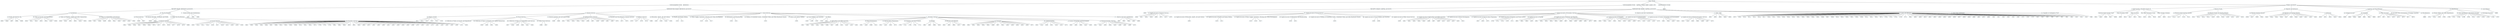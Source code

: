 graph g {
node [fontsize = "16", shape = "record", height=0.1, color=lightblue2];
edge [];
n0_0[label="Major Heads"];
n1_1[label="CONSOLIDATED FUND – REVENUE"];
n2_2[label="RECEIPT HEADS (REVENUE ACCOUNT)"];
n3_3[label="A. Tax Revenue"];
n4_4[label="(a) Goods and Services Tax"];
n5_5[label="0005"];
n5_6[label="0006"];
n5_7[label="0007"];
n5_8[label="0008"];
n5_9[label="0009"];
n4_10[label="(b) Taxes on Income and Expenditure"];
n5_11[label="0020"];
n5_12[label="0021"];
n5_13[label="0022"];
n5_14[label="0023"];
n5_15[label="0024"];
n5_16[label="0026"];
n5_17[label="0028"];
n4_18[label="(c) Taxes on Property ,Capital and other transactions"];
n5_19[label="0029"];
n5_20[label="0030"];
n5_21[label="0031"];
n5_22[label="0032"];
n5_23[label="0034"];
n5_24[label="0035"];
n4_25[label="(d) Taxes on Commodities and Services"];
n5_26[label="0036"];
n5_27[label="0037"];
n5_28[label="0038"];
n5_29[label="0039"];
n5_30[label="0040"];
n5_31[label="0041"];
n5_32[label="0042"];
n5_33[label="0043"];
n5_34[label="0044"];
n5_35[label="0045"];
n3_36[label="B. Non-Tax Revenue"];
n4_37[label="(a) Fiscal Services"];
n5_38[label="0046"];
n5_39[label="0047"];
n4_40[label="(b) Interest Receipts, Dividends and Profits"];
n5_41[label="0049"];
n5_42[label="0050"];
n4_43[label="(c) Other Non-Tax Revenue"];
n5_44[label="(i) General Services"];
n6_45[label="0051"];
n6_46[label="0055"];
n6_47[label="0056"];
n6_48[label="0057"];
n6_49[label="0058"];
n6_50[label="0059"];
n6_51[label="0070"];
n6_52[label="0071"];
n6_53[label="0075"];
n6_54[label="0076"];
n6_55[label="0077"];
n6_56[label="0078"];
n6_57[label="0079"];
n6_58[label="0080"];
n5_59[label="(ii) Social Services"];
n6_60[label="0202"];
n6_61[label="0210"];
n6_62[label="0211"];
n6_63[label="0215"];
n6_64[label="0216"];
n6_65[label="0217"];
n6_66[label="0220"];
n6_67[label="0221"];
n6_68[label="0230"];
n6_69[label="0235"];
n6_70[label="0250"];
n5_71[label="(iii) Economic Services"];
n6_72[label="0401"];
n6_73[label="0403"];
n6_74[label="0404"];
n6_75[label="0405"];
n6_76[label="0406"];
n6_77[label="0407"];
n6_78[label="0408"];
n6_79[label="0415"];
n6_80[label="0425"];
n6_81[label="0435"];
n6_82[label="0506"];
n6_83[label="0515"];
n6_84[label="0551"];
n6_85[label="0552"];
n6_86[label="0575"];
n6_87[label="0700"];
n6_88[label="0701"];
n6_89[label="0702"];
n6_90[label="0801"];
n6_91[label="0802"];
n6_92[label="0803"];
n6_93[label="0810"];
n6_94[label="0851"];
n6_95[label="0852"];
n6_96[label="0853"];
n6_97[label="0875"];
n6_98[label="1001"];
n6_99[label="1002"];
n6_100[label="1003"];
n6_101[label="1051"];
n6_102[label="1052"];
n6_103[label="1053"];
n6_104[label="1054"];
n6_105[label="1055"];
n6_106[label="1056"];
n6_107[label="1075"];
n6_108[label="1201"];
n6_109[label="1225"];
n6_110[label="1275"];
n6_111[label="1401"];
n6_112[label="1425"];
n6_113[label="1452"];
n6_114[label="1453"];
n6_115[label="1456"];
n6_116[label="1475"];
n3_117[label="C - Grants-In-Aid and Contributions"];
n4_118[label="1601"];
n4_119[label="1605"];
n4_120[label="1606"];
n2_121[label="EXPENDITURE HEADS (REVENUE ACCOUNT)"];
n3_122[label="A. General Services"];
n4_123[label="(a) Organs of State"];
n5_124[label="2011"];
n5_125[label="2012"];
n5_126[label="2013"];
n5_127[label="2014"];
n5_128[label="2015"];
n5_129[label="2016"];
n4_130[label="(b) Fiscal Services"];
n5_131[label="(i) Collection of Taxes on Income and Expenditure"];
n6_132[label="2020"];
n5_133[label="(ii) Collection of Taxes on Property and Capital transactions"];
n6_134[label="2029"];
n6_135[label="2030"];
n6_136[label="2031"];
n6_137[label="2035"];
n5_138[label="(iii) Collection of Taxes on Commodities and Services"];
n6_139[label="2037"];
n6_140[label="2038"];
n6_141[label="2039"];
n6_142[label="2040"];
n6_143[label="2041"];
n6_144[label="2045"];
n5_145[label="(iv) Other Fiscal Services"];
n6_146[label="2046"];
n6_147[label="2047"];
n4_148[label="(c) Interest payment and servicing of Debt"];
n5_149[label="2048"];
n5_150[label="2049"];
n4_151[label="(d) Administrative Services"];
n5_152[label="2051"];
n5_153[label="2052"];
n5_154[label="2053"];
n5_155[label="2054"];
n5_156[label="2055"];
n5_157[label="2056"];
n5_158[label="2057"];
n5_159[label="2058"];
n5_160[label="2059"];
n5_161[label="2061"];
n5_162[label="2062"];
n5_163[label="2070"];
n4_164[label="(e) Pensions and Miscellaneous General Services"];
n5_165[label="2071"];
n5_166[label="2075"];
n4_167[label="(f) Defence Services"];
n5_168[label="2076"];
n5_169[label="2077"];
n5_170[label="2078"];
n5_171[label="2079"];
n5_172[label="2080"];
n3_173[label="B - Social Services"];
n4_174[label="(a) Education, Sports, Art and Culture"];
n5_175[label="2202"];
n5_176[label="2203"];
n5_177[label="2204"];
n5_178[label="2205"];
n4_179[label="(b) Health and Family Welfare"];
n5_180[label="2210"];
n5_181[label="2211"];
n4_182[label="(c) Water Supply, Sanitation, Housing and Urban Development"];
n5_183[label="2215"];
n5_184[label="2216"];
n5_185[label="2217"];
n4_186[label="(d) Information and Broadcasting"];
n5_187[label="2220"];
n5_188[label="2221"];
n4_189[label="(e) Welfare of Scheduled Castes, Scheduled Tribes and Other Backward Classes"];
n5_190[label="2225"];
n4_191[label="(f) Labour and Labour Welfare"];
n5_192[label="2230"];
n4_193[label="(g) Social Welfare and Nutrition"];
n5_194[label="2235"];
n5_195[label="2236"];
n5_196[label="2245"];
n4_197[label="(h) Others"];
n5_198[label="2250"];
n5_199[label="2251"];
n4_200[label="C - Economic Services"];
n5_201[label="(a) Agriculture and Allied Activities"];
n6_202[label="2401"];
n6_203[label="2402"];
n6_204[label="2403"];
n6_205[label="2404"];
n6_206[label="2405"];
n6_207[label="2406"];
n6_208[label="2407"];
n6_209[label="2408"];
n6_210[label="2415"];
n6_211[label="2416"];
n6_212[label="2425"];
n6_213[label="2435"];
n5_214[label="(b) Rural Development"];
n6_215[label="2501"];
n6_216[label="2505"];
n6_217[label="2506"];
n6_218[label="2515"];
n5_219[label="(c) Special Areas Programmes"];
n6_220[label="2551"];
n6_221[label="2552"];
n6_222[label="2553"];
n6_223[label="2575"];
n5_224[label="(d) Irrigation and Flood Control"];
n6_225[label="2700"];
n6_226[label="2701"];
n6_227[label="2702"];
n6_228[label="2705"];
n6_229[label="2711"];
n5_230[label="(e) Energy"];
n6_231[label="2801"];
n6_232[label="2802"];
n6_233[label="2803"];
n6_234[label="2810"];
n5_235[label="(f) Industry and Minerals"];
n6_236[label="2851"];
n6_237[label="2852"];
n6_238[label="2853"];
n6_239[label="2875"];
n6_240[label="2885"];
n5_241[label="(g) Transport"];
n6_242[label="3001"];
n6_243[label="3002"];
n6_244[label="3003"];
n6_245[label="3004"];
n6_246[label="3005"];
n6_247[label="3006"];
n6_248[label="3007"];
n6_249[label="3051"];
n6_250[label="3052"];
n6_251[label="3053"];
n6_252[label="3054"];
n6_253[label="3055"];
n6_254[label="3056"];
n6_255[label="3075"];
n5_256[label="(h) Communications"];
n6_257[label="3201"];
n6_258[label="3225"];
n6_259[label="3230"];
n6_260[label="3231"];
n6_261[label="3232"];
n6_262[label="3252"];
n6_263[label="3275"];
n5_264[label="(i) Science Technology and Environment"];
n6_265[label="3401"];
n6_266[label="3402"];
n6_267[label="3403"];
n6_268[label="3425"];
n6_269[label="3435"];
n5_270[label="(j) General Economic Services"];
n6_271[label="3451"];
n6_272[label="3452"];
n6_273[label="3453"];
n6_274[label="3454"];
n6_275[label="3455"];
n6_276[label="3456"];
n6_277[label="3465"];
n6_278[label="3466"];
n6_279[label="3475"];
n4_280[label="D - Grants-in-aid and contributions"];
n5_281[label="3601"];
n5_282[label="3602"];
n5_283[label="3604"];
n5_284[label="3605"];
n5_285[label="3606"];
n1_286[label="CONSOLIDATED FUND – CAPITAL PUBLIC DEBT, LOANS, ETC."];
n2_287[label="RECEIPTS HEADS (CAPITAL ACCOUNT)"];
n3_288[label="4000"];
n2_289[label="EXPENDITURE HEADS (CAPITAL ACCOUNT)"];
n3_290[label="A. Capital Account of General Services"];
n4_291[label="4046"];
n4_292[label="4047"];
n4_293[label="4055"];
n4_294[label="4058"];
n4_295[label="4059"];
n4_296[label="4070"];
n4_297[label="4075"];
n4_298[label="4076"];
n3_299[label="B. Capital Account of Social Services"];
n4_300[label="(a) Capital Account of Education, Sports, Art and Culture"];
n5_301[label="4202"];
n4_302[label="(b) Capital Account of Health and Family Welfare"];
n5_303[label="4210"];
n5_304[label="4211"];
n4_305[label="(c) Capital Account of Water Supply, Sanitation, Housing and Urban Development"];
n5_306[label="4215"];
n5_307[label="4216"];
n5_308[label="4217"];
n4_309[label="(d) Capital Account of Information and Broadcasting"];
n5_310[label="4220"];
n5_311[label="4221"];
n4_312[label="(e) Capital Account of Welfare of Scheduled Castes, Scheduled Tribes and other Backward Classes"];
n5_313[label="4225"];
n4_314[label="(g) Capital Account of Social Welfare and Nutrition"];
n5_315[label="4235"];
n5_316[label="4236"];
n4_317[label="(h) Capital Account of Other Social Services"];
n5_318[label="4250"];
n3_319[label="C. Capital Accounts of Economic Services"];
n4_320[label="(a) Capital Account of Agriculture and Allied Activities"];
n5_321[label="4401"];
n5_322[label="4402"];
n5_323[label="4403"];
n5_324[label="4404"];
n5_325[label="4405"];
n5_326[label="4406"];
n5_327[label="4407"];
n5_328[label="4408"];
n5_329[label="4415"];
n5_330[label="4416"];
n5_331[label="4425"];
n5_332[label="4435"];
n4_333[label="(b) Capital Account of Rural Development"];
n5_334[label="4515"];
n4_335[label="(c) Capital Account of Special Areas Programme"];
n5_336[label="4551"];
n5_337[label="4552"];
n5_338[label="4575"];
n4_339[label="(d) Capital Account of Irrigation and Flood Control"];
n5_340[label="4700"];
n5_341[label="4701"];
n5_342[label="4702"];
n5_343[label="4705"];
n5_344[label="4711"];
n4_345[label="(e) Capital Account of Energy"];
n5_346[label="4801"];
n5_347[label="4802"];
n5_348[label="4803"];
n5_349[label="4810"];
n4_350[label="(f) Capital Account of Industry and Minerals"];
n5_351[label="4851"];
n5_352[label="4852"];
n5_353[label="4853"];
n5_354[label="4854"];
n5_355[label="4855"];
n5_356[label="4856"];
n5_357[label="4857"];
n5_358[label="4858"];
n5_359[label="4859"];
n5_360[label="4860"];
n5_361[label="4861"];
n5_362[label="4875"];
n5_363[label="4885"];
n4_364[label="(g) Capital Account of Transport"];
n5_365[label="5002"];
n5_366[label="5003"];
n5_367[label="5051"];
n5_368[label="5052"];
n5_369[label="5053"];
n5_370[label="5054"];
n5_371[label="5055"];
n5_372[label="5056"];
n5_373[label="5075"];
n4_374[label="(h) Capital Account of Communication"];
n5_375[label="5201"];
n5_376[label="5225"];
n5_377[label="5252"];
n5_378[label="5275"];
n4_379[label="(i) Capital Account of Science Technology and Environment"];
n5_380[label="5401"];
n5_381[label="5402"];
n5_382[label="5403"];
n5_383[label="5425"];
n4_384[label="(j) Capital Account of General Economic Services"];
n5_385[label="5452"];
n5_386[label="5453"];
n5_387[label="5455"];
n5_388[label="5465"];
n5_389[label="5466"];
n5_390[label="5467"];
n5_391[label="5475"];
n3_392[label="D. Grants-in-aid and Contributions"];
n3_393[label="E. Public Debt"];
n4_394[label="6001"];
n4_395[label="6002"];
n4_396[label="6003"];
n4_397[label="6004"];
n4_398[label="6005"];
n3_399[label="F. Loans and Advances"];
n4_400[label="6075"];
n4_401[label="6202"];
n4_402[label="6210"];
n4_403[label="6211"];
n4_404[label="6215"];
n4_405[label="6216"];
n4_406[label="6217"];
n4_407[label="6220"];
n4_408[label="6221"];
n4_409[label="6225"];
n4_410[label="6235"];
n4_411[label="6245"];
n4_412[label="6250"];
n4_413[label="6401"];
n4_414[label="6402"];
n4_415[label="6403"];
n4_416[label="6404"];
n4_417[label="6405"];
n4_418[label="6406"];
n4_419[label="6407"];
n4_420[label="6408"];
n4_421[label="6416"];
n4_422[label="6425"];
n4_423[label="6435"];
n4_424[label="6501"];
n4_425[label="6505"];
n4_426[label="6506"];
n4_427[label="6515"];
n4_428[label="6551"];
n4_429[label="6552"];
n4_430[label="6575"];
n4_431[label="6700"];
n4_432[label="6701"];
n4_433[label="6702"];
n4_434[label="6705"];
n4_435[label="6711"];
n4_436[label="6801"];
n4_437[label="6802"];
n4_438[label="6803"];
n4_439[label="6810"];
n4_440[label="6851"];
n4_441[label="6852"];
n4_442[label="6853"];
n4_443[label="6854"];
n4_444[label="6855"];
n4_445[label="6856"];
n4_446[label="6857"];
n4_447[label="6858"];
n4_448[label="6859"];
n4_449[label="6860"];
n4_450[label="6861"];
n4_451[label="6875"];
n4_452[label="6885"];
n4_453[label="7002"];
n4_454[label="7051"];
n4_455[label="7052"];
n4_456[label="7053"];
n4_457[label="7055"];
n4_458[label="7056"];
n4_459[label="7075"];
n4_460[label="7225"];
n4_461[label="7275"];
n4_462[label="7425"];
n4_463[label="7452"];
n4_464[label="7453"];
n4_465[label="7465"];
n4_466[label="7475"];
n4_467[label="7601"];
n4_468[label="7602"];
n4_469[label="7605"];
n4_470[label="7610"];
n4_471[label="7615"];
n3_472[label="G. Inter-State Settlement"];
n4_473[label="7810"];
n3_474[label="H. Transfer to Contingency Fund"];
n4_475[label="7999"];
n1_476[label="CONTINGENCY FUND"];
n2_477[label="8000"];
n1_478[label="PUBLIC ACCOUNT"];
n2_479[label="I. Small Savings, Provident Funds etc."];
n3_480[label="National Small Savings Fund"];
n4_481[label="8001"];
n4_482[label="8002"];
n4_483[label="8006"];
n4_484[label="8007"];
n4_485[label="8008"];
n3_486[label="State Provident Fund"];
n4_487[label="8009"];
n3_488[label="Other Accounts"];
n4_489[label="8010"];
n4_490[label="8011"];
n4_491[label="8012"];
n4_492[label="8013"];
n3_493[label="Post Office Insurance Fund"];
n4_494[label="8014"];
n4_495[label="8015"];
n4_496[label="8016"];
n3_497[label="Other Savings Schemes"];
n4_498[label="8031"];
n4_499[label="8032"];
n2_500[label="J. Reserve Funds"];
n3_501[label="(a) Reserve Funds bearing Interest"];
n4_502[label="8115"];
n4_503[label="8116"];
n4_504[label="8117"];
n4_505[label="8118"];
n4_506[label="8121"];
n3_507[label="(b) Reserve Funds not bearing Interest"];
n4_508[label="8222"];
n4_509[label="8223"];
n4_510[label="8224"];
n4_511[label="8225"];
n4_512[label="8226"];
n4_513[label="8228"];
n4_514[label="8229"];
n4_515[label="8230"];
n4_516[label="8231"];
n4_517[label="8232"];
n4_518[label="8235"];
n2_519[label="K. Deposits and Advances"];
n3_520[label="(a) Deposits bearing Interest"];
n4_521[label="8336"];
n4_522[label="8337"];
n4_523[label="8338"];
n4_524[label="8342"];
n3_525[label="(b) Deposits not bearing Interest"];
n4_526[label="8443"];
n4_527[label="8444"];
n4_528[label="8445"];
n4_529[label="8446"];
n4_530[label="8447"];
n4_531[label="8448"];
n4_532[label="8449"];
n4_533[label="8450"];
n4_534[label="8451"];
n4_535[label="8452"];
n4_536[label="8453"];
n3_537[label="(c) Advances"];
n4_538[label="8550"];
n4_539[label="8551"];
n4_540[label="8552"];
n4_541[label="8553"];
n4_542[label="8554"];
n2_543[label="L. Suspense and Miscellaneous"];
n3_544[label="(a) Coinage Account"];
n4_545[label="8656"];
n3_546[label="(b) Suspense"];
n4_547[label="8658"];
n4_548[label="8659"];
n4_549[label="8660"];
n4_550[label="8661"];
n4_551[label="8662"];
n4_552[label="8663"];
n3_553[label="(c) Other Accounts"];
n4_554[label="8670"];
n4_555[label="8671"];
n4_556[label="8672"];
n4_557[label="8673"];
n4_558[label="8674"];
n4_559[label="8675"];
n4_560[label="8677"];
n3_561[label="(d) Accounts with Governments of Foreign Countries"];
n4_562[label="8679"];
n3_563[label="(e) Miscellaneous"];
n4_564[label="8680"];
n2_565[label="M. Remittances"];
n3_566[label="(a) Money Orders and other Remittances"];
n4_567[label="8781"];
n4_568[label="8782"];
n4_569[label="8783"];
n4_570[label="8785"];
n3_571[label="(b) Inter Government Adjustment Account"];
n4_572[label="8786"];
n4_573[label="8787"];
n4_574[label="8788"];
n4_575[label="8789"];
n4_576[label="8790"];
n4_577[label="8791"];
n4_578[label="8792"];
n4_579[label="8793"];
n4_580[label="8794"];
n4_581[label="8795"];
n3_582[label="(c) Exchange Accounts"];
n4_583[label="8797"];
n2_584[label="N. Cash Balance"];
n3_585[label="8999"];
    n0_0 -- n1_1;
    n1_1 -- n2_2;
    n2_2 -- n3_3;
    n3_3 -- n4_4;
    n4_4 -- n5_5;
    n4_4 -- n5_6;
    n4_4 -- n5_7;
    n4_4 -- n5_8;
    n4_4 -- n5_9;
    n3_3 -- n4_10;
    n4_10 -- n5_11;
    n4_10 -- n5_12;
    n4_10 -- n5_13;
    n4_10 -- n5_14;
    n4_10 -- n5_15;
    n4_10 -- n5_16;
    n4_10 -- n5_17;
    n3_3 -- n4_18;
    n4_18 -- n5_19;
    n4_18 -- n5_20;
    n4_18 -- n5_21;
    n4_18 -- n5_22;
    n4_18 -- n5_23;
    n4_18 -- n5_24;
    n3_3 -- n4_25;
    n4_25 -- n5_26;
    n4_25 -- n5_27;
    n4_25 -- n5_28;
    n4_25 -- n5_29;
    n4_25 -- n5_30;
    n4_25 -- n5_31;
    n4_25 -- n5_32;
    n4_25 -- n5_33;
    n4_25 -- n5_34;
    n4_25 -- n5_35;
    n2_2 -- n3_36;
    n3_36 -- n4_37;
    n4_37 -- n5_38;
    n4_37 -- n5_39;
    n3_36 -- n4_40;
    n4_40 -- n5_41;
    n4_40 -- n5_42;
    n3_36 -- n4_43;
    n4_43 -- n5_44;
    n5_44 -- n6_45;
    n5_44 -- n6_46;
    n5_44 -- n6_47;
    n5_44 -- n6_48;
    n5_44 -- n6_49;
    n5_44 -- n6_50;
    n5_44 -- n6_51;
    n5_44 -- n6_52;
    n5_44 -- n6_53;
    n5_44 -- n6_54;
    n5_44 -- n6_55;
    n5_44 -- n6_56;
    n5_44 -- n6_57;
    n5_44 -- n6_58;
    n4_43 -- n5_59;
    n5_59 -- n6_60;
    n5_59 -- n6_61;
    n5_59 -- n6_62;
    n5_59 -- n6_63;
    n5_59 -- n6_64;
    n5_59 -- n6_65;
    n5_59 -- n6_66;
    n5_59 -- n6_67;
    n5_59 -- n6_68;
    n5_59 -- n6_69;
    n5_59 -- n6_70;
    n4_43 -- n5_71;
    n5_71 -- n6_72;
    n5_71 -- n6_73;
    n5_71 -- n6_74;
    n5_71 -- n6_75;
    n5_71 -- n6_76;
    n5_71 -- n6_77;
    n5_71 -- n6_78;
    n5_71 -- n6_79;
    n5_71 -- n6_80;
    n5_71 -- n6_81;
    n5_71 -- n6_82;
    n5_71 -- n6_83;
    n5_71 -- n6_84;
    n5_71 -- n6_85;
    n5_71 -- n6_86;
    n5_71 -- n6_87;
    n5_71 -- n6_88;
    n5_71 -- n6_89;
    n5_71 -- n6_90;
    n5_71 -- n6_91;
    n5_71 -- n6_92;
    n5_71 -- n6_93;
    n5_71 -- n6_94;
    n5_71 -- n6_95;
    n5_71 -- n6_96;
    n5_71 -- n6_97;
    n5_71 -- n6_98;
    n5_71 -- n6_99;
    n5_71 -- n6_100;
    n5_71 -- n6_101;
    n5_71 -- n6_102;
    n5_71 -- n6_103;
    n5_71 -- n6_104;
    n5_71 -- n6_105;
    n5_71 -- n6_106;
    n5_71 -- n6_107;
    n5_71 -- n6_108;
    n5_71 -- n6_109;
    n5_71 -- n6_110;
    n5_71 -- n6_111;
    n5_71 -- n6_112;
    n5_71 -- n6_113;
    n5_71 -- n6_114;
    n5_71 -- n6_115;
    n5_71 -- n6_116;
    n2_2 -- n3_117;
    n3_117 -- n4_118;
    n3_117 -- n4_119;
    n3_117 -- n4_120;
    n1_1 -- n2_121;
    n2_121 -- n3_122;
    n3_122 -- n4_123;
    n4_123 -- n5_124;
    n4_123 -- n5_125;
    n4_123 -- n5_126;
    n4_123 -- n5_127;
    n4_123 -- n5_128;
    n4_123 -- n5_129;
    n3_122 -- n4_130;
    n4_130 -- n5_131;
    n5_131 -- n6_132;
    n4_130 -- n5_133;
    n5_133 -- n6_134;
    n5_133 -- n6_135;
    n5_133 -- n6_136;
    n5_133 -- n6_137;
    n4_130 -- n5_138;
    n5_138 -- n6_139;
    n5_138 -- n6_140;
    n5_138 -- n6_141;
    n5_138 -- n6_142;
    n5_138 -- n6_143;
    n5_138 -- n6_144;
    n4_130 -- n5_145;
    n5_145 -- n6_146;
    n5_145 -- n6_147;
    n3_122 -- n4_148;
    n4_148 -- n5_149;
    n4_148 -- n5_150;
    n3_122 -- n4_151;
    n4_151 -- n5_152;
    n4_151 -- n5_153;
    n4_151 -- n5_154;
    n4_151 -- n5_155;
    n4_151 -- n5_156;
    n4_151 -- n5_157;
    n4_151 -- n5_158;
    n4_151 -- n5_159;
    n4_151 -- n5_160;
    n4_151 -- n5_161;
    n4_151 -- n5_162;
    n4_151 -- n5_163;
    n3_122 -- n4_164;
    n4_164 -- n5_165;
    n4_164 -- n5_166;
    n3_122 -- n4_167;
    n4_167 -- n5_168;
    n4_167 -- n5_169;
    n4_167 -- n5_170;
    n4_167 -- n5_171;
    n4_167 -- n5_172;
    n2_121 -- n3_173;
    n3_173 -- n4_174;
    n4_174 -- n5_175;
    n4_174 -- n5_176;
    n4_174 -- n5_177;
    n4_174 -- n5_178;
    n3_173 -- n4_179;
    n4_179 -- n5_180;
    n4_179 -- n5_181;
    n3_173 -- n4_182;
    n4_182 -- n5_183;
    n4_182 -- n5_184;
    n4_182 -- n5_185;
    n3_173 -- n4_186;
    n4_186 -- n5_187;
    n4_186 -- n5_188;
    n3_173 -- n4_189;
    n4_189 -- n5_190;
    n3_173 -- n4_191;
    n4_191 -- n5_192;
    n3_173 -- n4_193;
    n4_193 -- n5_194;
    n4_193 -- n5_195;
    n4_193 -- n5_196;
    n3_173 -- n4_197;
    n4_197 -- n5_198;
    n4_197 -- n5_199;
    n3_173 -- n4_200;
    n4_200 -- n5_201;
    n5_201 -- n6_202;
    n5_201 -- n6_203;
    n5_201 -- n6_204;
    n5_201 -- n6_205;
    n5_201 -- n6_206;
    n5_201 -- n6_207;
    n5_201 -- n6_208;
    n5_201 -- n6_209;
    n5_201 -- n6_210;
    n5_201 -- n6_211;
    n5_201 -- n6_212;
    n5_201 -- n6_213;
    n4_200 -- n5_214;
    n5_214 -- n6_215;
    n5_214 -- n6_216;
    n5_214 -- n6_217;
    n5_214 -- n6_218;
    n4_200 -- n5_219;
    n5_219 -- n6_220;
    n5_219 -- n6_221;
    n5_219 -- n6_222;
    n5_219 -- n6_223;
    n4_200 -- n5_224;
    n5_224 -- n6_225;
    n5_224 -- n6_226;
    n5_224 -- n6_227;
    n5_224 -- n6_228;
    n5_224 -- n6_229;
    n4_200 -- n5_230;
    n5_230 -- n6_231;
    n5_230 -- n6_232;
    n5_230 -- n6_233;
    n5_230 -- n6_234;
    n4_200 -- n5_235;
    n5_235 -- n6_236;
    n5_235 -- n6_237;
    n5_235 -- n6_238;
    n5_235 -- n6_239;
    n5_235 -- n6_240;
    n4_200 -- n5_241;
    n5_241 -- n6_242;
    n5_241 -- n6_243;
    n5_241 -- n6_244;
    n5_241 -- n6_245;
    n5_241 -- n6_246;
    n5_241 -- n6_247;
    n5_241 -- n6_248;
    n5_241 -- n6_249;
    n5_241 -- n6_250;
    n5_241 -- n6_251;
    n5_241 -- n6_252;
    n5_241 -- n6_253;
    n5_241 -- n6_254;
    n5_241 -- n6_255;
    n4_200 -- n5_256;
    n5_256 -- n6_257;
    n5_256 -- n6_258;
    n5_256 -- n6_259;
    n5_256 -- n6_260;
    n5_256 -- n6_261;
    n5_256 -- n6_262;
    n5_256 -- n6_263;
    n4_200 -- n5_264;
    n5_264 -- n6_265;
    n5_264 -- n6_266;
    n5_264 -- n6_267;
    n5_264 -- n6_268;
    n5_264 -- n6_269;
    n4_200 -- n5_270;
    n5_270 -- n6_271;
    n5_270 -- n6_272;
    n5_270 -- n6_273;
    n5_270 -- n6_274;
    n5_270 -- n6_275;
    n5_270 -- n6_276;
    n5_270 -- n6_277;
    n5_270 -- n6_278;
    n5_270 -- n6_279;
    n3_173 -- n4_280;
    n4_280 -- n5_281;
    n4_280 -- n5_282;
    n4_280 -- n5_283;
    n4_280 -- n5_284;
    n4_280 -- n5_285;
    n0_0 -- n1_286;
    n1_286 -- n2_287;
    n2_287 -- n3_288;
    n1_286 -- n2_289;
    n2_289 -- n3_290;
    n3_290 -- n4_291;
    n3_290 -- n4_292;
    n3_290 -- n4_293;
    n3_290 -- n4_294;
    n3_290 -- n4_295;
    n3_290 -- n4_296;
    n3_290 -- n4_297;
    n3_290 -- n4_298;
    n2_289 -- n3_299;
    n3_299 -- n4_300;
    n4_300 -- n5_301;
    n3_299 -- n4_302;
    n4_302 -- n5_303;
    n4_302 -- n5_304;
    n3_299 -- n4_305;
    n4_305 -- n5_306;
    n4_305 -- n5_307;
    n4_305 -- n5_308;
    n3_299 -- n4_309;
    n4_309 -- n5_310;
    n4_309 -- n5_311;
    n3_299 -- n4_312;
    n4_312 -- n5_313;
    n3_299 -- n4_314;
    n4_314 -- n5_315;
    n4_314 -- n5_316;
    n3_299 -- n4_317;
    n4_317 -- n5_318;
    n2_289 -- n3_319;
    n3_319 -- n4_320;
    n4_320 -- n5_321;
    n4_320 -- n5_322;
    n4_320 -- n5_323;
    n4_320 -- n5_324;
    n4_320 -- n5_325;
    n4_320 -- n5_326;
    n4_320 -- n5_327;
    n4_320 -- n5_328;
    n4_320 -- n5_329;
    n4_320 -- n5_330;
    n4_320 -- n5_331;
    n4_320 -- n5_332;
    n3_319 -- n4_333;
    n4_333 -- n5_334;
    n3_319 -- n4_335;
    n4_335 -- n5_336;
    n4_335 -- n5_337;
    n4_335 -- n5_338;
    n3_319 -- n4_339;
    n4_339 -- n5_340;
    n4_339 -- n5_341;
    n4_339 -- n5_342;
    n4_339 -- n5_343;
    n4_339 -- n5_344;
    n3_319 -- n4_345;
    n4_345 -- n5_346;
    n4_345 -- n5_347;
    n4_345 -- n5_348;
    n4_345 -- n5_349;
    n3_319 -- n4_350;
    n4_350 -- n5_351;
    n4_350 -- n5_352;
    n4_350 -- n5_353;
    n4_350 -- n5_354;
    n4_350 -- n5_355;
    n4_350 -- n5_356;
    n4_350 -- n5_357;
    n4_350 -- n5_358;
    n4_350 -- n5_359;
    n4_350 -- n5_360;
    n4_350 -- n5_361;
    n4_350 -- n5_362;
    n4_350 -- n5_363;
    n3_319 -- n4_364;
    n4_364 -- n5_365;
    n4_364 -- n5_366;
    n4_364 -- n5_367;
    n4_364 -- n5_368;
    n4_364 -- n5_369;
    n4_364 -- n5_370;
    n4_364 -- n5_371;
    n4_364 -- n5_372;
    n4_364 -- n5_373;
    n3_319 -- n4_374;
    n4_374 -- n5_375;
    n4_374 -- n5_376;
    n4_374 -- n5_377;
    n4_374 -- n5_378;
    n3_319 -- n4_379;
    n4_379 -- n5_380;
    n4_379 -- n5_381;
    n4_379 -- n5_382;
    n4_379 -- n5_383;
    n3_319 -- n4_384;
    n4_384 -- n5_385;
    n4_384 -- n5_386;
    n4_384 -- n5_387;
    n4_384 -- n5_388;
    n4_384 -- n5_389;
    n4_384 -- n5_390;
    n4_384 -- n5_391;
    n2_289 -- n3_392;
    n2_289 -- n3_393;
    n3_393 -- n4_394;
    n3_393 -- n4_395;
    n3_393 -- n4_396;
    n3_393 -- n4_397;
    n3_393 -- n4_398;
    n2_289 -- n3_399;
    n3_399 -- n4_400;
    n3_399 -- n4_401;
    n3_399 -- n4_402;
    n3_399 -- n4_403;
    n3_399 -- n4_404;
    n3_399 -- n4_405;
    n3_399 -- n4_406;
    n3_399 -- n4_407;
    n3_399 -- n4_408;
    n3_399 -- n4_409;
    n3_399 -- n4_410;
    n3_399 -- n4_411;
    n3_399 -- n4_412;
    n3_399 -- n4_413;
    n3_399 -- n4_414;
    n3_399 -- n4_415;
    n3_399 -- n4_416;
    n3_399 -- n4_417;
    n3_399 -- n4_418;
    n3_399 -- n4_419;
    n3_399 -- n4_420;
    n3_399 -- n4_421;
    n3_399 -- n4_422;
    n3_399 -- n4_423;
    n3_399 -- n4_424;
    n3_399 -- n4_425;
    n3_399 -- n4_426;
    n3_399 -- n4_427;
    n3_399 -- n4_428;
    n3_399 -- n4_429;
    n3_399 -- n4_430;
    n3_399 -- n4_431;
    n3_399 -- n4_432;
    n3_399 -- n4_433;
    n3_399 -- n4_434;
    n3_399 -- n4_435;
    n3_399 -- n4_436;
    n3_399 -- n4_437;
    n3_399 -- n4_438;
    n3_399 -- n4_439;
    n3_399 -- n4_440;
    n3_399 -- n4_441;
    n3_399 -- n4_442;
    n3_399 -- n4_443;
    n3_399 -- n4_444;
    n3_399 -- n4_445;
    n3_399 -- n4_446;
    n3_399 -- n4_447;
    n3_399 -- n4_448;
    n3_399 -- n4_449;
    n3_399 -- n4_450;
    n3_399 -- n4_451;
    n3_399 -- n4_452;
    n3_399 -- n4_453;
    n3_399 -- n4_454;
    n3_399 -- n4_455;
    n3_399 -- n4_456;
    n3_399 -- n4_457;
    n3_399 -- n4_458;
    n3_399 -- n4_459;
    n3_399 -- n4_460;
    n3_399 -- n4_461;
    n3_399 -- n4_462;
    n3_399 -- n4_463;
    n3_399 -- n4_464;
    n3_399 -- n4_465;
    n3_399 -- n4_466;
    n3_399 -- n4_467;
    n3_399 -- n4_468;
    n3_399 -- n4_469;
    n3_399 -- n4_470;
    n3_399 -- n4_471;
    n2_289 -- n3_472;
    n3_472 -- n4_473;
    n2_289 -- n3_474;
    n3_474 -- n4_475;
    n0_0 -- n1_476;
    n1_476 -- n2_477;
    n0_0 -- n1_478;
    n1_478 -- n2_479;
    n2_479 -- n3_480;
    n3_480 -- n4_481;
    n3_480 -- n4_482;
    n3_480 -- n4_483;
    n3_480 -- n4_484;
    n3_480 -- n4_485;
    n2_479 -- n3_486;
    n3_486 -- n4_487;
    n2_479 -- n3_488;
    n3_488 -- n4_489;
    n3_488 -- n4_490;
    n3_488 -- n4_491;
    n3_488 -- n4_492;
    n2_479 -- n3_493;
    n3_493 -- n4_494;
    n3_493 -- n4_495;
    n3_493 -- n4_496;
    n2_479 -- n3_497;
    n3_497 -- n4_498;
    n3_497 -- n4_499;
    n1_478 -- n2_500;
    n2_500 -- n3_501;
    n3_501 -- n4_502;
    n3_501 -- n4_503;
    n3_501 -- n4_504;
    n3_501 -- n4_505;
    n3_501 -- n4_506;
    n2_500 -- n3_507;
    n3_507 -- n4_508;
    n3_507 -- n4_509;
    n3_507 -- n4_510;
    n3_507 -- n4_511;
    n3_507 -- n4_512;
    n3_507 -- n4_513;
    n3_507 -- n4_514;
    n3_507 -- n4_515;
    n3_507 -- n4_516;
    n3_507 -- n4_517;
    n3_507 -- n4_518;
    n1_478 -- n2_519;
    n2_519 -- n3_520;
    n3_520 -- n4_521;
    n3_520 -- n4_522;
    n3_520 -- n4_523;
    n3_520 -- n4_524;
    n2_519 -- n3_525;
    n3_525 -- n4_526;
    n3_525 -- n4_527;
    n3_525 -- n4_528;
    n3_525 -- n4_529;
    n3_525 -- n4_530;
    n3_525 -- n4_531;
    n3_525 -- n4_532;
    n3_525 -- n4_533;
    n3_525 -- n4_534;
    n3_525 -- n4_535;
    n3_525 -- n4_536;
    n2_519 -- n3_537;
    n3_537 -- n4_538;
    n3_537 -- n4_539;
    n3_537 -- n4_540;
    n3_537 -- n4_541;
    n3_537 -- n4_542;
    n1_478 -- n2_543;
    n2_543 -- n3_544;
    n3_544 -- n4_545;
    n2_543 -- n3_546;
    n3_546 -- n4_547;
    n3_546 -- n4_548;
    n3_546 -- n4_549;
    n3_546 -- n4_550;
    n3_546 -- n4_551;
    n3_546 -- n4_552;
    n2_543 -- n3_553;
    n3_553 -- n4_554;
    n3_553 -- n4_555;
    n3_553 -- n4_556;
    n3_553 -- n4_557;
    n3_553 -- n4_558;
    n3_553 -- n4_559;
    n3_553 -- n4_560;
    n2_543 -- n3_561;
    n3_561 -- n4_562;
    n2_543 -- n3_563;
    n3_563 -- n4_564;
    n1_478 -- n2_565;
    n2_565 -- n3_566;
    n3_566 -- n4_567;
    n3_566 -- n4_568;
    n3_566 -- n4_569;
    n3_566 -- n4_570;
    n2_565 -- n3_571;
    n3_571 -- n4_572;
    n3_571 -- n4_573;
    n3_571 -- n4_574;
    n3_571 -- n4_575;
    n3_571 -- n4_576;
    n3_571 -- n4_577;
    n3_571 -- n4_578;
    n3_571 -- n4_579;
    n3_571 -- n4_580;
    n3_571 -- n4_581;
    n2_565 -- n3_582;
    n3_582 -- n4_583;
    n1_478 -- n2_584;
    n2_584 -- n3_585;
}
